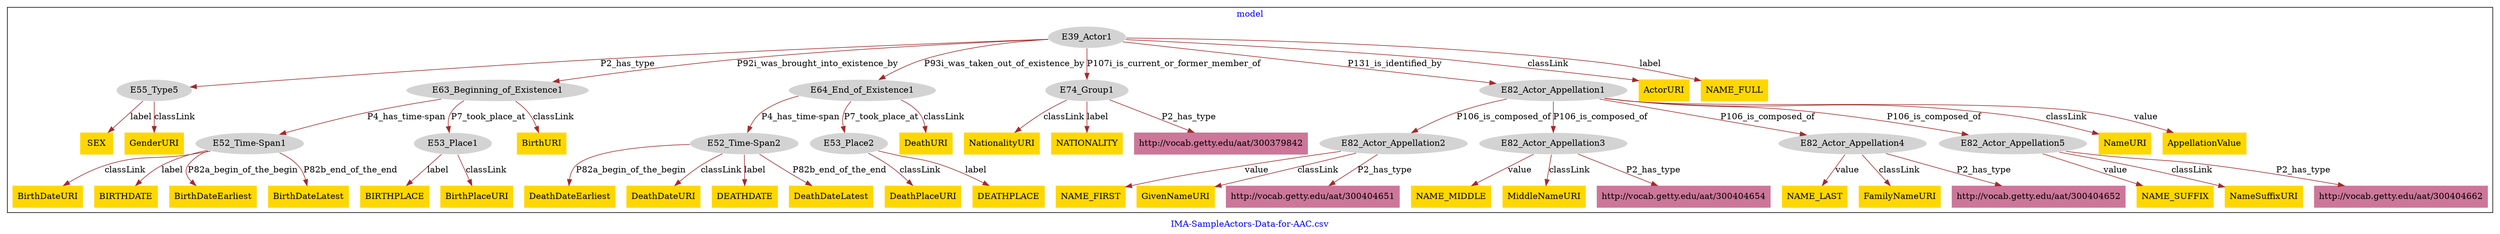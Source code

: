 digraph n0 {
fontcolor="blue"
remincross="true"
label="IMA-SampleActors-Data-for-AAC.csv"
subgraph cluster {
label="model"
n2[style="filled",color="white",fillcolor="lightgray",label="E39_Actor1"];
n3[style="filled",color="white",fillcolor="lightgray",label="E55_Type5"];
n4[style="filled",color="white",fillcolor="lightgray",label="E63_Beginning_of_Existence1"];
n5[style="filled",color="white",fillcolor="lightgray",label="E64_End_of_Existence1"];
n6[style="filled",color="white",fillcolor="lightgray",label="E74_Group1"];
n7[style="filled",color="white",fillcolor="lightgray",label="E82_Actor_Appellation1"];
n8[style="filled",color="white",fillcolor="lightgray",label="E52_Time-Span1"];
n9[style="filled",color="white",fillcolor="lightgray",label="E53_Place1"];
n10[style="filled",color="white",fillcolor="lightgray",label="E52_Time-Span2"];
n11[style="filled",color="white",fillcolor="lightgray",label="E53_Place2"];
n12[style="filled",color="white",fillcolor="lightgray",label="E82_Actor_Appellation2"];
n13[style="filled",color="white",fillcolor="lightgray",label="E82_Actor_Appellation3"];
n14[style="filled",color="white",fillcolor="lightgray",label="E82_Actor_Appellation4"];
n15[style="filled",color="white",fillcolor="lightgray",label="E82_Actor_Appellation5"];
n16[shape="plaintext",style="filled",fillcolor="gold",label="NAME_FIRST"];
n17[shape="plaintext",style="filled",fillcolor="gold",label="NAME_LAST"];
n18[shape="plaintext",style="filled",fillcolor="gold",label="NAME_MIDDLE"];
n19[shape="plaintext",style="filled",fillcolor="gold",label="NAME_SUFFIX"];
n20[shape="plaintext",style="filled",fillcolor="gold",label="SEX"];
n21[shape="plaintext",style="filled",fillcolor="gold",label="DeathPlaceURI"];
n22[shape="plaintext",style="filled",fillcolor="gold",label="DeathDateEarliest"];
n23[shape="plaintext",style="filled",fillcolor="gold",label="GenderURI"];
n24[shape="plaintext",style="filled",fillcolor="gold",label="ActorURI"];
n25[shape="plaintext",style="filled",fillcolor="gold",label="BirthDateURI"];
n26[shape="plaintext",style="filled",fillcolor="gold",label="GivenNameURI"];
n27[shape="plaintext",style="filled",fillcolor="gold",label="NationalityURI"];
n28[shape="plaintext",style="filled",fillcolor="gold",label="NameURI"];
n29[shape="plaintext",style="filled",fillcolor="gold",label="DeathDateURI"];
n30[shape="plaintext",style="filled",fillcolor="gold",label="MiddleNameURI"];
n31[shape="plaintext",style="filled",fillcolor="gold",label="BIRTHDATE"];
n32[shape="plaintext",style="filled",fillcolor="gold",label="BIRTHPLACE"];
n33[shape="plaintext",style="filled",fillcolor="gold",label="DEATHDATE"];
n34[shape="plaintext",style="filled",fillcolor="gold",label="NATIONALITY"];
n35[shape="plaintext",style="filled",fillcolor="gold",label="BirthPlaceURI"];
n36[shape="plaintext",style="filled",fillcolor="gold",label="DEATHPLACE"];
n37[shape="plaintext",style="filled",fillcolor="gold",label="FamilyNameURI"];
n38[shape="plaintext",style="filled",fillcolor="gold",label="BirthDateEarliest"];
n39[shape="plaintext",style="filled",fillcolor="gold",label="BirthURI"];
n40[shape="plaintext",style="filled",fillcolor="gold",label="AppellationValue"];
n41[shape="plaintext",style="filled",fillcolor="gold",label="NameSuffixURI"];
n42[shape="plaintext",style="filled",fillcolor="gold",label="BirthDateLatest"];
n43[shape="plaintext",style="filled",fillcolor="gold",label="NAME_FULL"];
n44[shape="plaintext",style="filled",fillcolor="gold",label="DeathURI"];
n45[shape="plaintext",style="filled",fillcolor="gold",label="DeathDateLatest"];
n46[shape="plaintext",style="filled",fillcolor="#CC7799",label="http://vocab.getty.edu/aat/300404652"];
n47[shape="plaintext",style="filled",fillcolor="#CC7799",label="http://vocab.getty.edu/aat/300404651"];
n48[shape="plaintext",style="filled",fillcolor="#CC7799",label="http://vocab.getty.edu/aat/300379842"];
n49[shape="plaintext",style="filled",fillcolor="#CC7799",label="http://vocab.getty.edu/aat/300404654"];
n50[shape="plaintext",style="filled",fillcolor="#CC7799",label="http://vocab.getty.edu/aat/300404662"];
}
n2 -> n3[color="brown",fontcolor="black",label="P2_has_type"]
n2 -> n4[color="brown",fontcolor="black",label="P92i_was_brought_into_existence_by"]
n2 -> n5[color="brown",fontcolor="black",label="P93i_was_taken_out_of_existence_by"]
n2 -> n6[color="brown",fontcolor="black",label="P107i_is_current_or_former_member_of"]
n2 -> n7[color="brown",fontcolor="black",label="P131_is_identified_by"]
n4 -> n8[color="brown",fontcolor="black",label="P4_has_time-span"]
n4 -> n9[color="brown",fontcolor="black",label="P7_took_place_at"]
n5 -> n10[color="brown",fontcolor="black",label="P4_has_time-span"]
n5 -> n11[color="brown",fontcolor="black",label="P7_took_place_at"]
n7 -> n12[color="brown",fontcolor="black",label="P106_is_composed_of"]
n7 -> n13[color="brown",fontcolor="black",label="P106_is_composed_of"]
n7 -> n14[color="brown",fontcolor="black",label="P106_is_composed_of"]
n7 -> n15[color="brown",fontcolor="black",label="P106_is_composed_of"]
n12 -> n16[color="brown",fontcolor="black",label="value"]
n14 -> n17[color="brown",fontcolor="black",label="value"]
n13 -> n18[color="brown",fontcolor="black",label="value"]
n15 -> n19[color="brown",fontcolor="black",label="value"]
n3 -> n20[color="brown",fontcolor="black",label="label"]
n11 -> n21[color="brown",fontcolor="black",label="classLink"]
n10 -> n22[color="brown",fontcolor="black",label="P82a_begin_of_the_begin"]
n3 -> n23[color="brown",fontcolor="black",label="classLink"]
n2 -> n24[color="brown",fontcolor="black",label="classLink"]
n8 -> n25[color="brown",fontcolor="black",label="classLink"]
n12 -> n26[color="brown",fontcolor="black",label="classLink"]
n6 -> n27[color="brown",fontcolor="black",label="classLink"]
n7 -> n28[color="brown",fontcolor="black",label="classLink"]
n10 -> n29[color="brown",fontcolor="black",label="classLink"]
n13 -> n30[color="brown",fontcolor="black",label="classLink"]
n8 -> n31[color="brown",fontcolor="black",label="label"]
n9 -> n32[color="brown",fontcolor="black",label="label"]
n10 -> n33[color="brown",fontcolor="black",label="label"]
n6 -> n34[color="brown",fontcolor="black",label="label"]
n9 -> n35[color="brown",fontcolor="black",label="classLink"]
n11 -> n36[color="brown",fontcolor="black",label="label"]
n14 -> n37[color="brown",fontcolor="black",label="classLink"]
n8 -> n38[color="brown",fontcolor="black",label="P82a_begin_of_the_begin"]
n4 -> n39[color="brown",fontcolor="black",label="classLink"]
n7 -> n40[color="brown",fontcolor="black",label="value"]
n15 -> n41[color="brown",fontcolor="black",label="classLink"]
n8 -> n42[color="brown",fontcolor="black",label="P82b_end_of_the_end"]
n2 -> n43[color="brown",fontcolor="black",label="label"]
n5 -> n44[color="brown",fontcolor="black",label="classLink"]
n10 -> n45[color="brown",fontcolor="black",label="P82b_end_of_the_end"]
n14 -> n46[color="brown",fontcolor="black",label="P2_has_type"]
n12 -> n47[color="brown",fontcolor="black",label="P2_has_type"]
n6 -> n48[color="brown",fontcolor="black",label="P2_has_type"]
n13 -> n49[color="brown",fontcolor="black",label="P2_has_type"]
n15 -> n50[color="brown",fontcolor="black",label="P2_has_type"]
}
